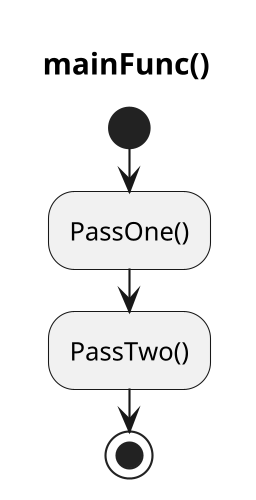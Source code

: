 @startuml
scale 1024 width
scale 500 height
title mainFunc()
start
:PassOne();
:PassTwo();
stop
@endumls